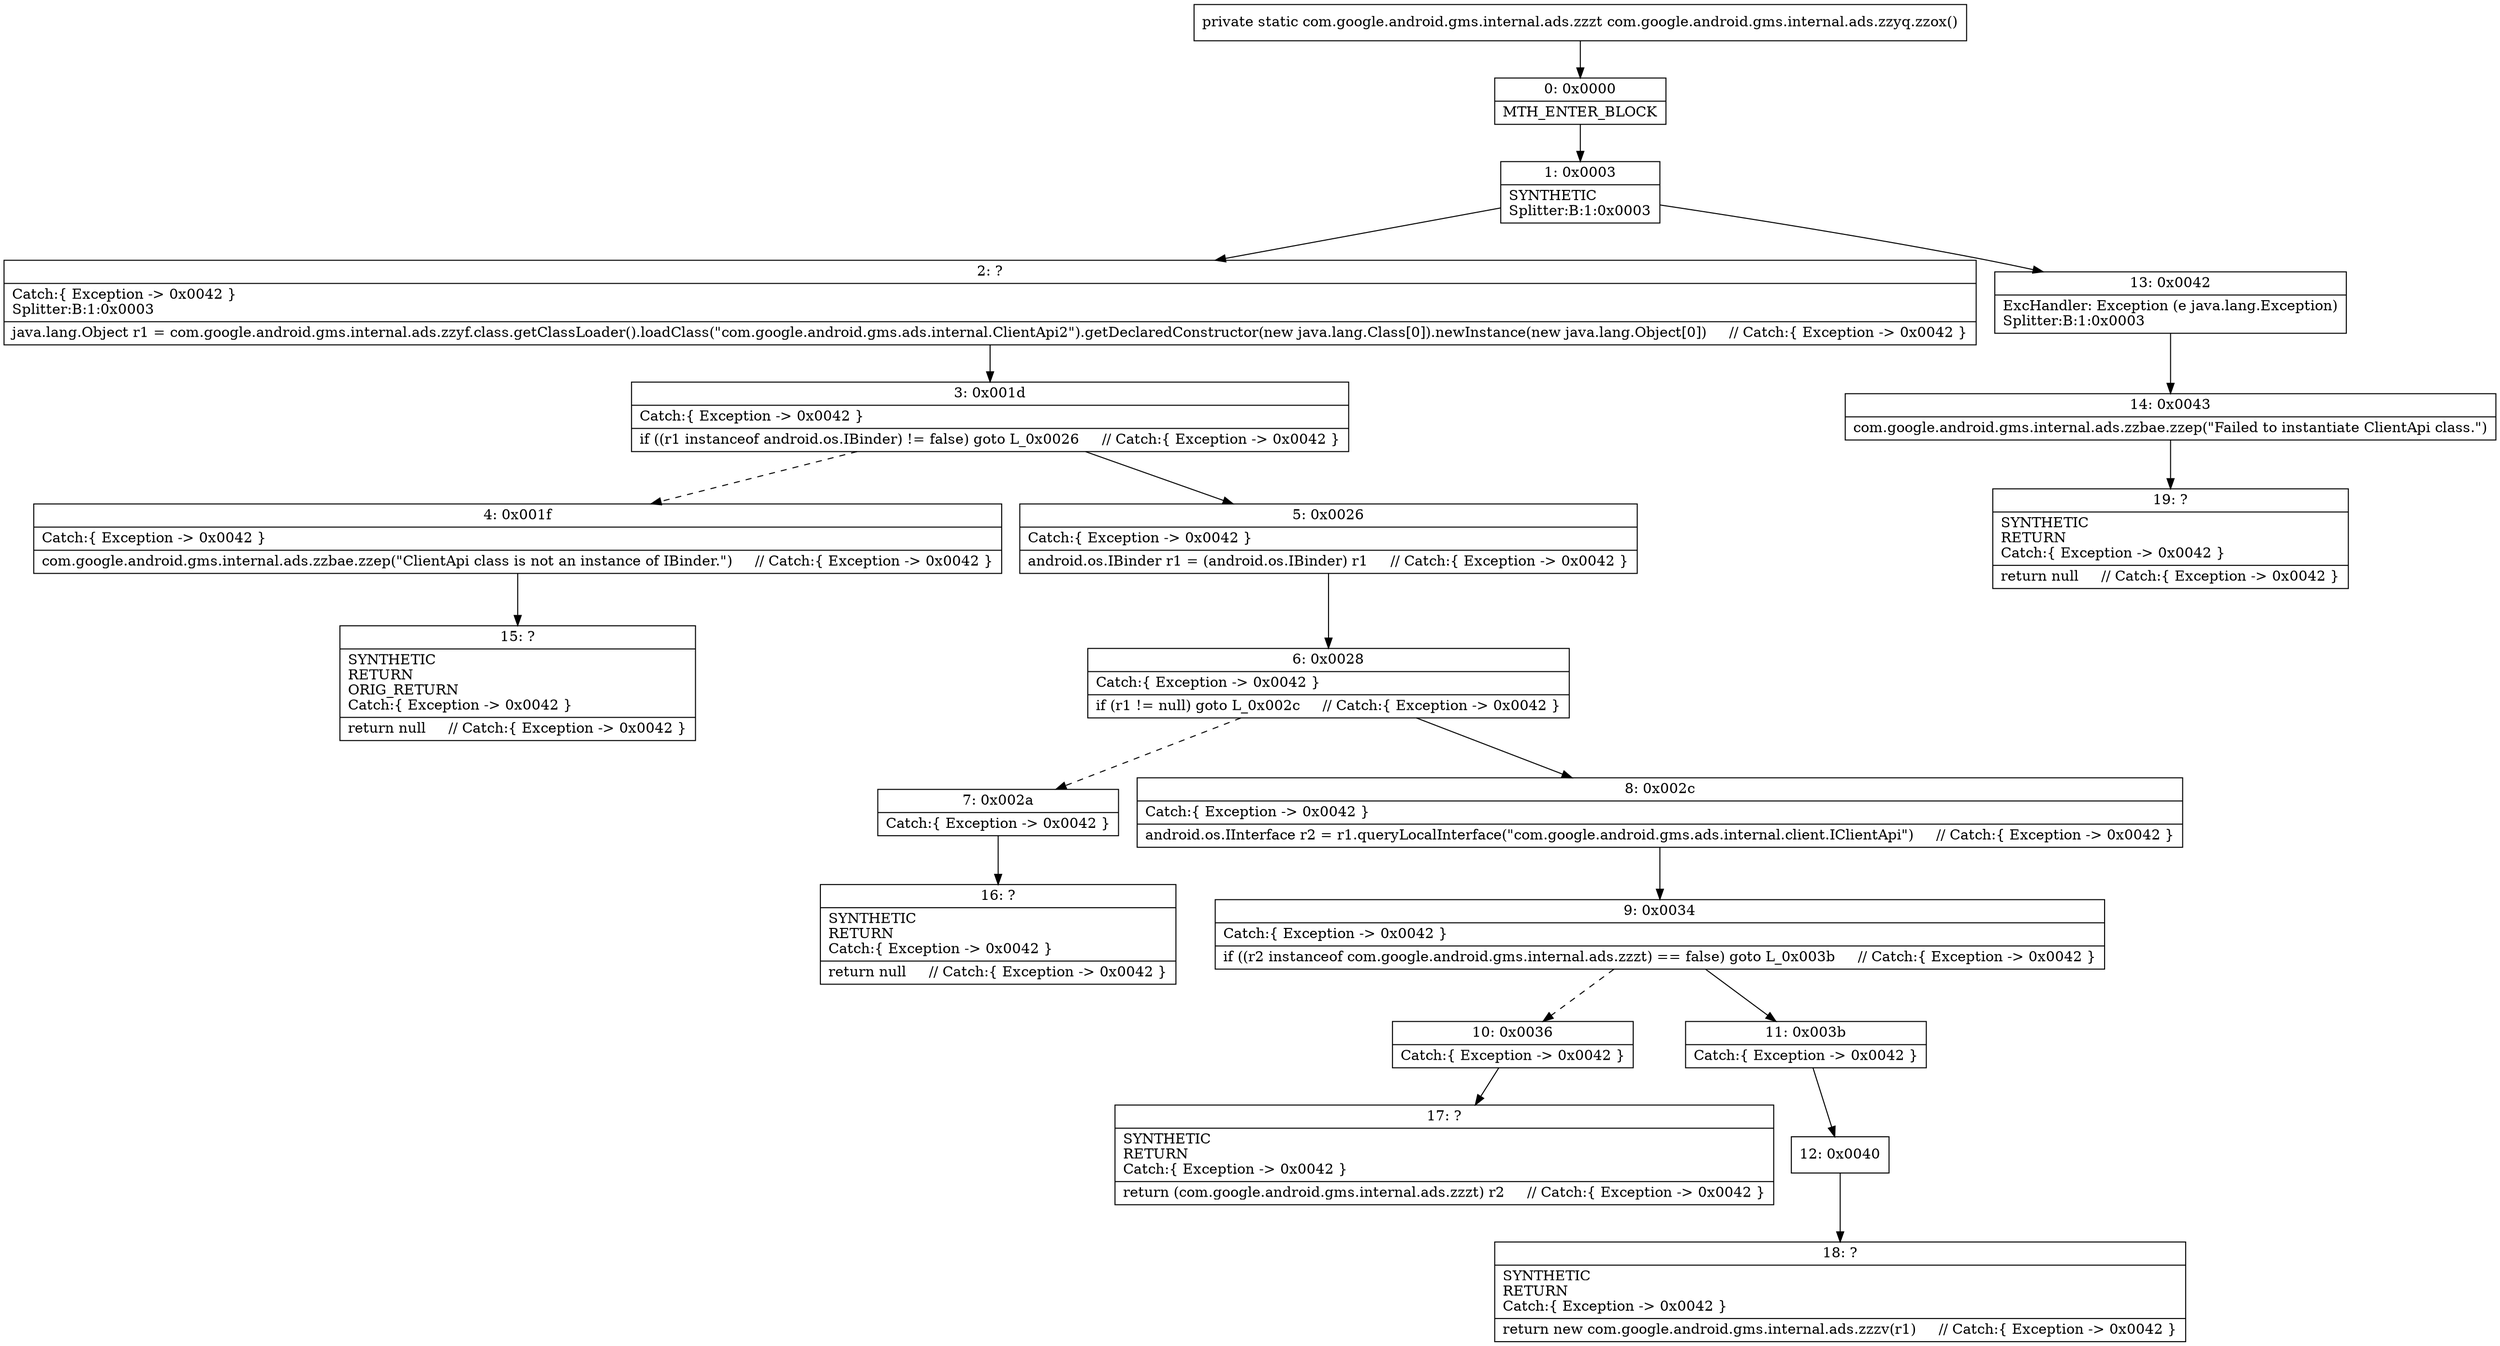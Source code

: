 digraph "CFG forcom.google.android.gms.internal.ads.zzyq.zzox()Lcom\/google\/android\/gms\/internal\/ads\/zzzt;" {
Node_0 [shape=record,label="{0\:\ 0x0000|MTH_ENTER_BLOCK\l}"];
Node_1 [shape=record,label="{1\:\ 0x0003|SYNTHETIC\lSplitter:B:1:0x0003\l}"];
Node_2 [shape=record,label="{2\:\ ?|Catch:\{ Exception \-\> 0x0042 \}\lSplitter:B:1:0x0003\l|java.lang.Object r1 = com.google.android.gms.internal.ads.zzyf.class.getClassLoader().loadClass(\"com.google.android.gms.ads.internal.ClientApi2\").getDeclaredConstructor(new java.lang.Class[0]).newInstance(new java.lang.Object[0])     \/\/ Catch:\{ Exception \-\> 0x0042 \}\l}"];
Node_3 [shape=record,label="{3\:\ 0x001d|Catch:\{ Exception \-\> 0x0042 \}\l|if ((r1 instanceof android.os.IBinder) != false) goto L_0x0026     \/\/ Catch:\{ Exception \-\> 0x0042 \}\l}"];
Node_4 [shape=record,label="{4\:\ 0x001f|Catch:\{ Exception \-\> 0x0042 \}\l|com.google.android.gms.internal.ads.zzbae.zzep(\"ClientApi class is not an instance of IBinder.\")     \/\/ Catch:\{ Exception \-\> 0x0042 \}\l}"];
Node_5 [shape=record,label="{5\:\ 0x0026|Catch:\{ Exception \-\> 0x0042 \}\l|android.os.IBinder r1 = (android.os.IBinder) r1     \/\/ Catch:\{ Exception \-\> 0x0042 \}\l}"];
Node_6 [shape=record,label="{6\:\ 0x0028|Catch:\{ Exception \-\> 0x0042 \}\l|if (r1 != null) goto L_0x002c     \/\/ Catch:\{ Exception \-\> 0x0042 \}\l}"];
Node_7 [shape=record,label="{7\:\ 0x002a|Catch:\{ Exception \-\> 0x0042 \}\l}"];
Node_8 [shape=record,label="{8\:\ 0x002c|Catch:\{ Exception \-\> 0x0042 \}\l|android.os.IInterface r2 = r1.queryLocalInterface(\"com.google.android.gms.ads.internal.client.IClientApi\")     \/\/ Catch:\{ Exception \-\> 0x0042 \}\l}"];
Node_9 [shape=record,label="{9\:\ 0x0034|Catch:\{ Exception \-\> 0x0042 \}\l|if ((r2 instanceof com.google.android.gms.internal.ads.zzzt) == false) goto L_0x003b     \/\/ Catch:\{ Exception \-\> 0x0042 \}\l}"];
Node_10 [shape=record,label="{10\:\ 0x0036|Catch:\{ Exception \-\> 0x0042 \}\l}"];
Node_11 [shape=record,label="{11\:\ 0x003b|Catch:\{ Exception \-\> 0x0042 \}\l}"];
Node_12 [shape=record,label="{12\:\ 0x0040}"];
Node_13 [shape=record,label="{13\:\ 0x0042|ExcHandler: Exception (e java.lang.Exception)\lSplitter:B:1:0x0003\l}"];
Node_14 [shape=record,label="{14\:\ 0x0043|com.google.android.gms.internal.ads.zzbae.zzep(\"Failed to instantiate ClientApi class.\")\l}"];
Node_15 [shape=record,label="{15\:\ ?|SYNTHETIC\lRETURN\lORIG_RETURN\lCatch:\{ Exception \-\> 0x0042 \}\l|return null     \/\/ Catch:\{ Exception \-\> 0x0042 \}\l}"];
Node_16 [shape=record,label="{16\:\ ?|SYNTHETIC\lRETURN\lCatch:\{ Exception \-\> 0x0042 \}\l|return null     \/\/ Catch:\{ Exception \-\> 0x0042 \}\l}"];
Node_17 [shape=record,label="{17\:\ ?|SYNTHETIC\lRETURN\lCatch:\{ Exception \-\> 0x0042 \}\l|return (com.google.android.gms.internal.ads.zzzt) r2     \/\/ Catch:\{ Exception \-\> 0x0042 \}\l}"];
Node_18 [shape=record,label="{18\:\ ?|SYNTHETIC\lRETURN\lCatch:\{ Exception \-\> 0x0042 \}\l|return new com.google.android.gms.internal.ads.zzzv(r1)     \/\/ Catch:\{ Exception \-\> 0x0042 \}\l}"];
Node_19 [shape=record,label="{19\:\ ?|SYNTHETIC\lRETURN\lCatch:\{ Exception \-\> 0x0042 \}\l|return null     \/\/ Catch:\{ Exception \-\> 0x0042 \}\l}"];
MethodNode[shape=record,label="{private static com.google.android.gms.internal.ads.zzzt com.google.android.gms.internal.ads.zzyq.zzox() }"];
MethodNode -> Node_0;
Node_0 -> Node_1;
Node_1 -> Node_2;
Node_1 -> Node_13;
Node_2 -> Node_3;
Node_3 -> Node_4[style=dashed];
Node_3 -> Node_5;
Node_4 -> Node_15;
Node_5 -> Node_6;
Node_6 -> Node_7[style=dashed];
Node_6 -> Node_8;
Node_7 -> Node_16;
Node_8 -> Node_9;
Node_9 -> Node_10[style=dashed];
Node_9 -> Node_11;
Node_10 -> Node_17;
Node_11 -> Node_12;
Node_12 -> Node_18;
Node_13 -> Node_14;
Node_14 -> Node_19;
}

